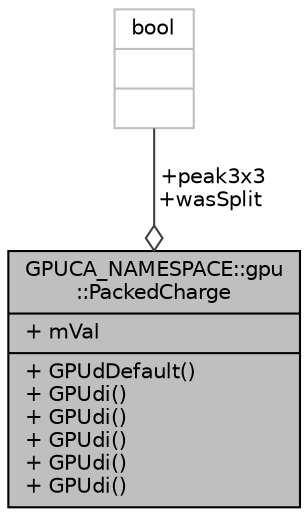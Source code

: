 digraph "GPUCA_NAMESPACE::gpu::PackedCharge"
{
 // INTERACTIVE_SVG=YES
  bgcolor="transparent";
  edge [fontname="Helvetica",fontsize="10",labelfontname="Helvetica",labelfontsize="10"];
  node [fontname="Helvetica",fontsize="10",shape=record];
  Node1 [label="{GPUCA_NAMESPACE::gpu\l::PackedCharge\n|+ mVal\l|+ GPUdDefault()\l+ GPUdi()\l+ GPUdi()\l+ GPUdi()\l+ GPUdi()\l+ GPUdi()\l}",height=0.2,width=0.4,color="black", fillcolor="grey75", style="filled", fontcolor="black"];
  Node2 -> Node1 [color="grey25",fontsize="10",style="solid",label=" +peak3x3\n+wasSplit" ,arrowhead="odiamond",fontname="Helvetica"];
  Node2 [label="{bool\n||}",height=0.2,width=0.4,color="grey75"];
}
